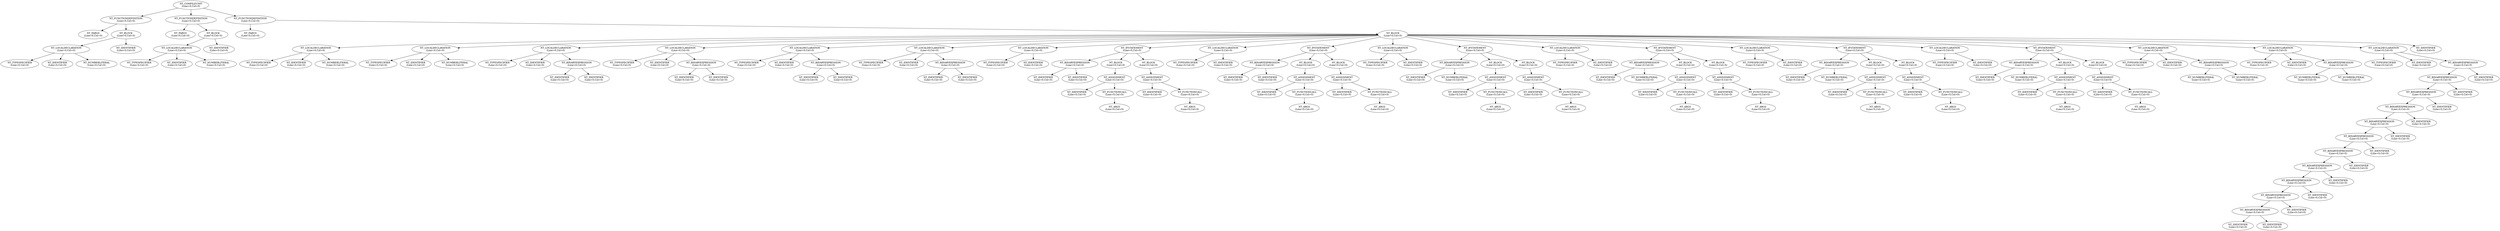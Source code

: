 digraph G {
"NT_COMPILEUNIT_0" [label="NT_COMPILEUNIT\n(Line=0,Col=0)"];
"NT_FUNCTIONDEFINITION_1" [label="NT_FUNCTIONDEFINITION\n(Line=0,Col=0)"];
"NT_COMPILEUNIT_0" -> "NT_FUNCTIONDEFINITION_1";
"NT_FARGS_2" [label="NT_FARGS\n(Line=0,Col=0)"];
"NT_FUNCTIONDEFINITION_1" -> "NT_FARGS_2";
"NT_BLOCK_3" [label="NT_BLOCK\n(Line=0,Col=0)"];
"NT_FUNCTIONDEFINITION_1" -> "NT_BLOCK_3";
"NT_LOCALDECLARATION_4" [label="NT_LOCALDECLARATION\n(Line=0,Col=0)"];
"NT_BLOCK_3" -> "NT_LOCALDECLARATION_4";
"NT_TYPESPECIFIER_5" [label="NT_TYPESPECIFIER\n(Line=0,Col=0)"];
"NT_LOCALDECLARATION_4" -> "NT_TYPESPECIFIER_5";
"NT_IDENTIFIER_6" [label="NT_IDENTIFIER\n(Line=0,Col=0)"];
"NT_LOCALDECLARATION_4" -> "NT_IDENTIFIER_6";
"NT_NUMBERLITERAL_7" [label="NT_NUMBERLITERAL\n(Line=0,Col=0)"];
"NT_LOCALDECLARATION_4" -> "NT_NUMBERLITERAL_7";
"NT_IDENTIFIER_8" [label="NT_IDENTIFIER\n(Line=0,Col=0)"];
"NT_BLOCK_3" -> "NT_IDENTIFIER_8";
"NT_FUNCTIONDEFINITION_9" [label="NT_FUNCTIONDEFINITION\n(Line=0,Col=0)"];
"NT_COMPILEUNIT_0" -> "NT_FUNCTIONDEFINITION_9";
"NT_FARGS_10" [label="NT_FARGS\n(Line=0,Col=0)"];
"NT_FUNCTIONDEFINITION_9" -> "NT_FARGS_10";
"NT_BLOCK_11" [label="NT_BLOCK\n(Line=0,Col=0)"];
"NT_FUNCTIONDEFINITION_9" -> "NT_BLOCK_11";
"NT_LOCALDECLARATION_12" [label="NT_LOCALDECLARATION\n(Line=0,Col=0)"];
"NT_BLOCK_11" -> "NT_LOCALDECLARATION_12";
"NT_TYPESPECIFIER_13" [label="NT_TYPESPECIFIER\n(Line=0,Col=0)"];
"NT_LOCALDECLARATION_12" -> "NT_TYPESPECIFIER_13";
"NT_IDENTIFIER_14" [label="NT_IDENTIFIER\n(Line=0,Col=0)"];
"NT_LOCALDECLARATION_12" -> "NT_IDENTIFIER_14";
"NT_NUMBERLITERAL_15" [label="NT_NUMBERLITERAL\n(Line=0,Col=0)"];
"NT_LOCALDECLARATION_12" -> "NT_NUMBERLITERAL_15";
"NT_IDENTIFIER_16" [label="NT_IDENTIFIER\n(Line=0,Col=0)"];
"NT_BLOCK_11" -> "NT_IDENTIFIER_16";
"NT_FUNCTIONDEFINITION_17" [label="NT_FUNCTIONDEFINITION\n(Line=0,Col=0)"];
"NT_COMPILEUNIT_0" -> "NT_FUNCTIONDEFINITION_17";
"NT_FARGS_18" [label="NT_FARGS\n(Line=0,Col=0)"];
"NT_FUNCTIONDEFINITION_17" -> "NT_FARGS_18";
"NT_BLOCK_19" [label="NT_BLOCK\n(Line=0,Col=0)"];
"NT_FUNCTIONDEFINITION_17" -> "NT_BLOCK_19";
"NT_LOCALDECLARATION_20" [label="NT_LOCALDECLARATION\n(Line=0,Col=0)"];
"NT_BLOCK_19" -> "NT_LOCALDECLARATION_20";
"NT_TYPESPECIFIER_21" [label="NT_TYPESPECIFIER\n(Line=0,Col=0)"];
"NT_LOCALDECLARATION_20" -> "NT_TYPESPECIFIER_21";
"NT_IDENTIFIER_22" [label="NT_IDENTIFIER\n(Line=0,Col=0)"];
"NT_LOCALDECLARATION_20" -> "NT_IDENTIFIER_22";
"NT_NUMBERLITERAL_23" [label="NT_NUMBERLITERAL\n(Line=0,Col=0)"];
"NT_LOCALDECLARATION_20" -> "NT_NUMBERLITERAL_23";
"NT_LOCALDECLARATION_24" [label="NT_LOCALDECLARATION\n(Line=0,Col=0)"];
"NT_BLOCK_19" -> "NT_LOCALDECLARATION_24";
"NT_TYPESPECIFIER_25" [label="NT_TYPESPECIFIER\n(Line=0,Col=0)"];
"NT_LOCALDECLARATION_24" -> "NT_TYPESPECIFIER_25";
"NT_IDENTIFIER_26" [label="NT_IDENTIFIER\n(Line=0,Col=0)"];
"NT_LOCALDECLARATION_24" -> "NT_IDENTIFIER_26";
"NT_NUMBERLITERAL_27" [label="NT_NUMBERLITERAL\n(Line=0,Col=0)"];
"NT_LOCALDECLARATION_24" -> "NT_NUMBERLITERAL_27";
"NT_LOCALDECLARATION_28" [label="NT_LOCALDECLARATION\n(Line=0,Col=0)"];
"NT_BLOCK_19" -> "NT_LOCALDECLARATION_28";
"NT_TYPESPECIFIER_29" [label="NT_TYPESPECIFIER\n(Line=0,Col=0)"];
"NT_LOCALDECLARATION_28" -> "NT_TYPESPECIFIER_29";
"NT_IDENTIFIER_30" [label="NT_IDENTIFIER\n(Line=0,Col=0)"];
"NT_LOCALDECLARATION_28" -> "NT_IDENTIFIER_30";
"NT_BINARYEXPRESSION_31" [label="NT_BINARYEXPRESSION\n(Line=0,Col=0)"];
"NT_LOCALDECLARATION_28" -> "NT_BINARYEXPRESSION_31";
"NT_IDENTIFIER_32" [label="NT_IDENTIFIER\n(Line=0,Col=0)"];
"NT_BINARYEXPRESSION_31" -> "NT_IDENTIFIER_32";
"NT_IDENTIFIER_33" [label="NT_IDENTIFIER\n(Line=0,Col=0)"];
"NT_BINARYEXPRESSION_31" -> "NT_IDENTIFIER_33";
"NT_LOCALDECLARATION_34" [label="NT_LOCALDECLARATION\n(Line=0,Col=0)"];
"NT_BLOCK_19" -> "NT_LOCALDECLARATION_34";
"NT_TYPESPECIFIER_35" [label="NT_TYPESPECIFIER\n(Line=0,Col=0)"];
"NT_LOCALDECLARATION_34" -> "NT_TYPESPECIFIER_35";
"NT_IDENTIFIER_36" [label="NT_IDENTIFIER\n(Line=0,Col=0)"];
"NT_LOCALDECLARATION_34" -> "NT_IDENTIFIER_36";
"NT_BINARYEXPRESSION_37" [label="NT_BINARYEXPRESSION\n(Line=0,Col=0)"];
"NT_LOCALDECLARATION_34" -> "NT_BINARYEXPRESSION_37";
"NT_IDENTIFIER_38" [label="NT_IDENTIFIER\n(Line=0,Col=0)"];
"NT_BINARYEXPRESSION_37" -> "NT_IDENTIFIER_38";
"NT_IDENTIFIER_39" [label="NT_IDENTIFIER\n(Line=0,Col=0)"];
"NT_BINARYEXPRESSION_37" -> "NT_IDENTIFIER_39";
"NT_LOCALDECLARATION_40" [label="NT_LOCALDECLARATION\n(Line=0,Col=0)"];
"NT_BLOCK_19" -> "NT_LOCALDECLARATION_40";
"NT_TYPESPECIFIER_41" [label="NT_TYPESPECIFIER\n(Line=0,Col=0)"];
"NT_LOCALDECLARATION_40" -> "NT_TYPESPECIFIER_41";
"NT_IDENTIFIER_42" [label="NT_IDENTIFIER\n(Line=0,Col=0)"];
"NT_LOCALDECLARATION_40" -> "NT_IDENTIFIER_42";
"NT_BINARYEXPRESSION_43" [label="NT_BINARYEXPRESSION\n(Line=0,Col=0)"];
"NT_LOCALDECLARATION_40" -> "NT_BINARYEXPRESSION_43";
"NT_IDENTIFIER_44" [label="NT_IDENTIFIER\n(Line=0,Col=0)"];
"NT_BINARYEXPRESSION_43" -> "NT_IDENTIFIER_44";
"NT_IDENTIFIER_45" [label="NT_IDENTIFIER\n(Line=0,Col=0)"];
"NT_BINARYEXPRESSION_43" -> "NT_IDENTIFIER_45";
"NT_LOCALDECLARATION_46" [label="NT_LOCALDECLARATION\n(Line=0,Col=0)"];
"NT_BLOCK_19" -> "NT_LOCALDECLARATION_46";
"NT_TYPESPECIFIER_47" [label="NT_TYPESPECIFIER\n(Line=0,Col=0)"];
"NT_LOCALDECLARATION_46" -> "NT_TYPESPECIFIER_47";
"NT_IDENTIFIER_48" [label="NT_IDENTIFIER\n(Line=0,Col=0)"];
"NT_LOCALDECLARATION_46" -> "NT_IDENTIFIER_48";
"NT_BINARYEXPRESSION_49" [label="NT_BINARYEXPRESSION\n(Line=0,Col=0)"];
"NT_LOCALDECLARATION_46" -> "NT_BINARYEXPRESSION_49";
"NT_IDENTIFIER_50" [label="NT_IDENTIFIER\n(Line=0,Col=0)"];
"NT_BINARYEXPRESSION_49" -> "NT_IDENTIFIER_50";
"NT_IDENTIFIER_51" [label="NT_IDENTIFIER\n(Line=0,Col=0)"];
"NT_BINARYEXPRESSION_49" -> "NT_IDENTIFIER_51";
"NT_LOCALDECLARATION_52" [label="NT_LOCALDECLARATION\n(Line=0,Col=0)"];
"NT_BLOCK_19" -> "NT_LOCALDECLARATION_52";
"NT_TYPESPECIFIER_53" [label="NT_TYPESPECIFIER\n(Line=0,Col=0)"];
"NT_LOCALDECLARATION_52" -> "NT_TYPESPECIFIER_53";
"NT_IDENTIFIER_54" [label="NT_IDENTIFIER\n(Line=0,Col=0)"];
"NT_LOCALDECLARATION_52" -> "NT_IDENTIFIER_54";
"NT_IFSTATEMENT_55" [label="NT_IFSTATEMENT\n(Line=0,Col=0)"];
"NT_BLOCK_19" -> "NT_IFSTATEMENT_55";
"NT_BINARYEXPRESSION_56" [label="NT_BINARYEXPRESSION\n(Line=0,Col=0)"];
"NT_IFSTATEMENT_55" -> "NT_BINARYEXPRESSION_56";
"NT_IDENTIFIER_57" [label="NT_IDENTIFIER\n(Line=0,Col=0)"];
"NT_BINARYEXPRESSION_56" -> "NT_IDENTIFIER_57";
"NT_IDENTIFIER_58" [label="NT_IDENTIFIER\n(Line=0,Col=0)"];
"NT_BINARYEXPRESSION_56" -> "NT_IDENTIFIER_58";
"NT_BLOCK_59" [label="NT_BLOCK\n(Line=0,Col=0)"];
"NT_IFSTATEMENT_55" -> "NT_BLOCK_59";
"NT_ASSIGNMENT_60" [label="NT_ASSIGNMENT\n(Line=0,Col=0)"];
"NT_BLOCK_59" -> "NT_ASSIGNMENT_60";
"NT_IDENTIFIER_61" [label="NT_IDENTIFIER\n(Line=0,Col=0)"];
"NT_ASSIGNMENT_60" -> "NT_IDENTIFIER_61";
"NT_FUNCTIONCALL_62" [label="NT_FUNCTIONCALL\n(Line=0,Col=0)"];
"NT_ASSIGNMENT_60" -> "NT_FUNCTIONCALL_62";
"NT_ARGS_63" [label="NT_ARGS\n(Line=0,Col=0)"];
"NT_FUNCTIONCALL_62" -> "NT_ARGS_63";
"NT_BLOCK_64" [label="NT_BLOCK\n(Line=0,Col=0)"];
"NT_IFSTATEMENT_55" -> "NT_BLOCK_64";
"NT_ASSIGNMENT_65" [label="NT_ASSIGNMENT\n(Line=0,Col=0)"];
"NT_BLOCK_64" -> "NT_ASSIGNMENT_65";
"NT_IDENTIFIER_66" [label="NT_IDENTIFIER\n(Line=0,Col=0)"];
"NT_ASSIGNMENT_65" -> "NT_IDENTIFIER_66";
"NT_FUNCTIONCALL_67" [label="NT_FUNCTIONCALL\n(Line=0,Col=0)"];
"NT_ASSIGNMENT_65" -> "NT_FUNCTIONCALL_67";
"NT_ARGS_68" [label="NT_ARGS\n(Line=0,Col=0)"];
"NT_FUNCTIONCALL_67" -> "NT_ARGS_68";
"NT_LOCALDECLARATION_69" [label="NT_LOCALDECLARATION\n(Line=0,Col=0)"];
"NT_BLOCK_19" -> "NT_LOCALDECLARATION_69";
"NT_TYPESPECIFIER_70" [label="NT_TYPESPECIFIER\n(Line=0,Col=0)"];
"NT_LOCALDECLARATION_69" -> "NT_TYPESPECIFIER_70";
"NT_IDENTIFIER_71" [label="NT_IDENTIFIER\n(Line=0,Col=0)"];
"NT_LOCALDECLARATION_69" -> "NT_IDENTIFIER_71";
"NT_IFSTATEMENT_72" [label="NT_IFSTATEMENT\n(Line=0,Col=0)"];
"NT_BLOCK_19" -> "NT_IFSTATEMENT_72";
"NT_BINARYEXPRESSION_73" [label="NT_BINARYEXPRESSION\n(Line=0,Col=0)"];
"NT_IFSTATEMENT_72" -> "NT_BINARYEXPRESSION_73";
"NT_IDENTIFIER_74" [label="NT_IDENTIFIER\n(Line=0,Col=0)"];
"NT_BINARYEXPRESSION_73" -> "NT_IDENTIFIER_74";
"NT_IDENTIFIER_75" [label="NT_IDENTIFIER\n(Line=0,Col=0)"];
"NT_BINARYEXPRESSION_73" -> "NT_IDENTIFIER_75";
"NT_BLOCK_76" [label="NT_BLOCK\n(Line=0,Col=0)"];
"NT_IFSTATEMENT_72" -> "NT_BLOCK_76";
"NT_ASSIGNMENT_77" [label="NT_ASSIGNMENT\n(Line=0,Col=0)"];
"NT_BLOCK_76" -> "NT_ASSIGNMENT_77";
"NT_IDENTIFIER_78" [label="NT_IDENTIFIER\n(Line=0,Col=0)"];
"NT_ASSIGNMENT_77" -> "NT_IDENTIFIER_78";
"NT_FUNCTIONCALL_79" [label="NT_FUNCTIONCALL\n(Line=0,Col=0)"];
"NT_ASSIGNMENT_77" -> "NT_FUNCTIONCALL_79";
"NT_ARGS_80" [label="NT_ARGS\n(Line=0,Col=0)"];
"NT_FUNCTIONCALL_79" -> "NT_ARGS_80";
"NT_BLOCK_81" [label="NT_BLOCK\n(Line=0,Col=0)"];
"NT_IFSTATEMENT_72" -> "NT_BLOCK_81";
"NT_ASSIGNMENT_82" [label="NT_ASSIGNMENT\n(Line=0,Col=0)"];
"NT_BLOCK_81" -> "NT_ASSIGNMENT_82";
"NT_IDENTIFIER_83" [label="NT_IDENTIFIER\n(Line=0,Col=0)"];
"NT_ASSIGNMENT_82" -> "NT_IDENTIFIER_83";
"NT_FUNCTIONCALL_84" [label="NT_FUNCTIONCALL\n(Line=0,Col=0)"];
"NT_ASSIGNMENT_82" -> "NT_FUNCTIONCALL_84";
"NT_ARGS_85" [label="NT_ARGS\n(Line=0,Col=0)"];
"NT_FUNCTIONCALL_84" -> "NT_ARGS_85";
"NT_LOCALDECLARATION_86" [label="NT_LOCALDECLARATION\n(Line=0,Col=0)"];
"NT_BLOCK_19" -> "NT_LOCALDECLARATION_86";
"NT_TYPESPECIFIER_87" [label="NT_TYPESPECIFIER\n(Line=0,Col=0)"];
"NT_LOCALDECLARATION_86" -> "NT_TYPESPECIFIER_87";
"NT_IDENTIFIER_88" [label="NT_IDENTIFIER\n(Line=0,Col=0)"];
"NT_LOCALDECLARATION_86" -> "NT_IDENTIFIER_88";
"NT_IFSTATEMENT_89" [label="NT_IFSTATEMENT\n(Line=0,Col=0)"];
"NT_BLOCK_19" -> "NT_IFSTATEMENT_89";
"NT_BINARYEXPRESSION_90" [label="NT_BINARYEXPRESSION\n(Line=0,Col=0)"];
"NT_IFSTATEMENT_89" -> "NT_BINARYEXPRESSION_90";
"NT_IDENTIFIER_91" [label="NT_IDENTIFIER\n(Line=0,Col=0)"];
"NT_BINARYEXPRESSION_90" -> "NT_IDENTIFIER_91";
"NT_NUMBERLITERAL_92" [label="NT_NUMBERLITERAL\n(Line=0,Col=0)"];
"NT_BINARYEXPRESSION_90" -> "NT_NUMBERLITERAL_92";
"NT_BLOCK_93" [label="NT_BLOCK\n(Line=0,Col=0)"];
"NT_IFSTATEMENT_89" -> "NT_BLOCK_93";
"NT_ASSIGNMENT_94" [label="NT_ASSIGNMENT\n(Line=0,Col=0)"];
"NT_BLOCK_93" -> "NT_ASSIGNMENT_94";
"NT_IDENTIFIER_95" [label="NT_IDENTIFIER\n(Line=0,Col=0)"];
"NT_ASSIGNMENT_94" -> "NT_IDENTIFIER_95";
"NT_FUNCTIONCALL_96" [label="NT_FUNCTIONCALL\n(Line=0,Col=0)"];
"NT_ASSIGNMENT_94" -> "NT_FUNCTIONCALL_96";
"NT_ARGS_97" [label="NT_ARGS\n(Line=0,Col=0)"];
"NT_FUNCTIONCALL_96" -> "NT_ARGS_97";
"NT_BLOCK_98" [label="NT_BLOCK\n(Line=0,Col=0)"];
"NT_IFSTATEMENT_89" -> "NT_BLOCK_98";
"NT_ASSIGNMENT_99" [label="NT_ASSIGNMENT\n(Line=0,Col=0)"];
"NT_BLOCK_98" -> "NT_ASSIGNMENT_99";
"NT_IDENTIFIER_100" [label="NT_IDENTIFIER\n(Line=0,Col=0)"];
"NT_ASSIGNMENT_99" -> "NT_IDENTIFIER_100";
"NT_FUNCTIONCALL_101" [label="NT_FUNCTIONCALL\n(Line=0,Col=0)"];
"NT_ASSIGNMENT_99" -> "NT_FUNCTIONCALL_101";
"NT_ARGS_102" [label="NT_ARGS\n(Line=0,Col=0)"];
"NT_FUNCTIONCALL_101" -> "NT_ARGS_102";
"NT_LOCALDECLARATION_103" [label="NT_LOCALDECLARATION\n(Line=0,Col=0)"];
"NT_BLOCK_19" -> "NT_LOCALDECLARATION_103";
"NT_TYPESPECIFIER_104" [label="NT_TYPESPECIFIER\n(Line=0,Col=0)"];
"NT_LOCALDECLARATION_103" -> "NT_TYPESPECIFIER_104";
"NT_IDENTIFIER_105" [label="NT_IDENTIFIER\n(Line=0,Col=0)"];
"NT_LOCALDECLARATION_103" -> "NT_IDENTIFIER_105";
"NT_IFSTATEMENT_106" [label="NT_IFSTATEMENT\n(Line=0,Col=0)"];
"NT_BLOCK_19" -> "NT_IFSTATEMENT_106";
"NT_BINARYEXPRESSION_107" [label="NT_BINARYEXPRESSION\n(Line=0,Col=0)"];
"NT_IFSTATEMENT_106" -> "NT_BINARYEXPRESSION_107";
"NT_IDENTIFIER_108" [label="NT_IDENTIFIER\n(Line=0,Col=0)"];
"NT_BINARYEXPRESSION_107" -> "NT_IDENTIFIER_108";
"NT_NUMBERLITERAL_109" [label="NT_NUMBERLITERAL\n(Line=0,Col=0)"];
"NT_BINARYEXPRESSION_107" -> "NT_NUMBERLITERAL_109";
"NT_BLOCK_110" [label="NT_BLOCK\n(Line=0,Col=0)"];
"NT_IFSTATEMENT_106" -> "NT_BLOCK_110";
"NT_ASSIGNMENT_111" [label="NT_ASSIGNMENT\n(Line=0,Col=0)"];
"NT_BLOCK_110" -> "NT_ASSIGNMENT_111";
"NT_IDENTIFIER_112" [label="NT_IDENTIFIER\n(Line=0,Col=0)"];
"NT_ASSIGNMENT_111" -> "NT_IDENTIFIER_112";
"NT_FUNCTIONCALL_113" [label="NT_FUNCTIONCALL\n(Line=0,Col=0)"];
"NT_ASSIGNMENT_111" -> "NT_FUNCTIONCALL_113";
"NT_ARGS_114" [label="NT_ARGS\n(Line=0,Col=0)"];
"NT_FUNCTIONCALL_113" -> "NT_ARGS_114";
"NT_BLOCK_115" [label="NT_BLOCK\n(Line=0,Col=0)"];
"NT_IFSTATEMENT_106" -> "NT_BLOCK_115";
"NT_ASSIGNMENT_116" [label="NT_ASSIGNMENT\n(Line=0,Col=0)"];
"NT_BLOCK_115" -> "NT_ASSIGNMENT_116";
"NT_IDENTIFIER_117" [label="NT_IDENTIFIER\n(Line=0,Col=0)"];
"NT_ASSIGNMENT_116" -> "NT_IDENTIFIER_117";
"NT_FUNCTIONCALL_118" [label="NT_FUNCTIONCALL\n(Line=0,Col=0)"];
"NT_ASSIGNMENT_116" -> "NT_FUNCTIONCALL_118";
"NT_ARGS_119" [label="NT_ARGS\n(Line=0,Col=0)"];
"NT_FUNCTIONCALL_118" -> "NT_ARGS_119";
"NT_LOCALDECLARATION_120" [label="NT_LOCALDECLARATION\n(Line=0,Col=0)"];
"NT_BLOCK_19" -> "NT_LOCALDECLARATION_120";
"NT_TYPESPECIFIER_121" [label="NT_TYPESPECIFIER\n(Line=0,Col=0)"];
"NT_LOCALDECLARATION_120" -> "NT_TYPESPECIFIER_121";
"NT_IDENTIFIER_122" [label="NT_IDENTIFIER\n(Line=0,Col=0)"];
"NT_LOCALDECLARATION_120" -> "NT_IDENTIFIER_122";
"NT_IFSTATEMENT_123" [label="NT_IFSTATEMENT\n(Line=0,Col=0)"];
"NT_BLOCK_19" -> "NT_IFSTATEMENT_123";
"NT_BINARYEXPRESSION_124" [label="NT_BINARYEXPRESSION\n(Line=0,Col=0)"];
"NT_IFSTATEMENT_123" -> "NT_BINARYEXPRESSION_124";
"NT_IDENTIFIER_125" [label="NT_IDENTIFIER\n(Line=0,Col=0)"];
"NT_BINARYEXPRESSION_124" -> "NT_IDENTIFIER_125";
"NT_NUMBERLITERAL_126" [label="NT_NUMBERLITERAL\n(Line=0,Col=0)"];
"NT_BINARYEXPRESSION_124" -> "NT_NUMBERLITERAL_126";
"NT_BLOCK_127" [label="NT_BLOCK\n(Line=0,Col=0)"];
"NT_IFSTATEMENT_123" -> "NT_BLOCK_127";
"NT_ASSIGNMENT_128" [label="NT_ASSIGNMENT\n(Line=0,Col=0)"];
"NT_BLOCK_127" -> "NT_ASSIGNMENT_128";
"NT_IDENTIFIER_129" [label="NT_IDENTIFIER\n(Line=0,Col=0)"];
"NT_ASSIGNMENT_128" -> "NT_IDENTIFIER_129";
"NT_FUNCTIONCALL_130" [label="NT_FUNCTIONCALL\n(Line=0,Col=0)"];
"NT_ASSIGNMENT_128" -> "NT_FUNCTIONCALL_130";
"NT_ARGS_131" [label="NT_ARGS\n(Line=0,Col=0)"];
"NT_FUNCTIONCALL_130" -> "NT_ARGS_131";
"NT_BLOCK_132" [label="NT_BLOCK\n(Line=0,Col=0)"];
"NT_IFSTATEMENT_123" -> "NT_BLOCK_132";
"NT_ASSIGNMENT_133" [label="NT_ASSIGNMENT\n(Line=0,Col=0)"];
"NT_BLOCK_132" -> "NT_ASSIGNMENT_133";
"NT_IDENTIFIER_134" [label="NT_IDENTIFIER\n(Line=0,Col=0)"];
"NT_ASSIGNMENT_133" -> "NT_IDENTIFIER_134";
"NT_FUNCTIONCALL_135" [label="NT_FUNCTIONCALL\n(Line=0,Col=0)"];
"NT_ASSIGNMENT_133" -> "NT_FUNCTIONCALL_135";
"NT_ARGS_136" [label="NT_ARGS\n(Line=0,Col=0)"];
"NT_FUNCTIONCALL_135" -> "NT_ARGS_136";
"NT_LOCALDECLARATION_137" [label="NT_LOCALDECLARATION\n(Line=0,Col=0)"];
"NT_BLOCK_19" -> "NT_LOCALDECLARATION_137";
"NT_TYPESPECIFIER_138" [label="NT_TYPESPECIFIER\n(Line=0,Col=0)"];
"NT_LOCALDECLARATION_137" -> "NT_TYPESPECIFIER_138";
"NT_IDENTIFIER_139" [label="NT_IDENTIFIER\n(Line=0,Col=0)"];
"NT_LOCALDECLARATION_137" -> "NT_IDENTIFIER_139";
"NT_IFSTATEMENT_140" [label="NT_IFSTATEMENT\n(Line=0,Col=0)"];
"NT_BLOCK_19" -> "NT_IFSTATEMENT_140";
"NT_BINARYEXPRESSION_141" [label="NT_BINARYEXPRESSION\n(Line=0,Col=0)"];
"NT_IFSTATEMENT_140" -> "NT_BINARYEXPRESSION_141";
"NT_IDENTIFIER_142" [label="NT_IDENTIFIER\n(Line=0,Col=0)"];
"NT_BINARYEXPRESSION_141" -> "NT_IDENTIFIER_142";
"NT_NUMBERLITERAL_143" [label="NT_NUMBERLITERAL\n(Line=0,Col=0)"];
"NT_BINARYEXPRESSION_141" -> "NT_NUMBERLITERAL_143";
"NT_BLOCK_144" [label="NT_BLOCK\n(Line=0,Col=0)"];
"NT_IFSTATEMENT_140" -> "NT_BLOCK_144";
"NT_ASSIGNMENT_145" [label="NT_ASSIGNMENT\n(Line=0,Col=0)"];
"NT_BLOCK_144" -> "NT_ASSIGNMENT_145";
"NT_IDENTIFIER_146" [label="NT_IDENTIFIER\n(Line=0,Col=0)"];
"NT_ASSIGNMENT_145" -> "NT_IDENTIFIER_146";
"NT_FUNCTIONCALL_147" [label="NT_FUNCTIONCALL\n(Line=0,Col=0)"];
"NT_ASSIGNMENT_145" -> "NT_FUNCTIONCALL_147";
"NT_ARGS_148" [label="NT_ARGS\n(Line=0,Col=0)"];
"NT_FUNCTIONCALL_147" -> "NT_ARGS_148";
"NT_BLOCK_149" [label="NT_BLOCK\n(Line=0,Col=0)"];
"NT_IFSTATEMENT_140" -> "NT_BLOCK_149";
"NT_ASSIGNMENT_150" [label="NT_ASSIGNMENT\n(Line=0,Col=0)"];
"NT_BLOCK_149" -> "NT_ASSIGNMENT_150";
"NT_IDENTIFIER_151" [label="NT_IDENTIFIER\n(Line=0,Col=0)"];
"NT_ASSIGNMENT_150" -> "NT_IDENTIFIER_151";
"NT_FUNCTIONCALL_152" [label="NT_FUNCTIONCALL\n(Line=0,Col=0)"];
"NT_ASSIGNMENT_150" -> "NT_FUNCTIONCALL_152";
"NT_ARGS_153" [label="NT_ARGS\n(Line=0,Col=0)"];
"NT_FUNCTIONCALL_152" -> "NT_ARGS_153";
"NT_LOCALDECLARATION_154" [label="NT_LOCALDECLARATION\n(Line=0,Col=0)"];
"NT_BLOCK_19" -> "NT_LOCALDECLARATION_154";
"NT_TYPESPECIFIER_155" [label="NT_TYPESPECIFIER\n(Line=0,Col=0)"];
"NT_LOCALDECLARATION_154" -> "NT_TYPESPECIFIER_155";
"NT_IDENTIFIER_156" [label="NT_IDENTIFIER\n(Line=0,Col=0)"];
"NT_LOCALDECLARATION_154" -> "NT_IDENTIFIER_156";
"NT_BINARYEXPRESSION_157" [label="NT_BINARYEXPRESSION\n(Line=0,Col=0)"];
"NT_LOCALDECLARATION_154" -> "NT_BINARYEXPRESSION_157";
"NT_NUMBERLITERAL_158" [label="NT_NUMBERLITERAL\n(Line=0,Col=0)"];
"NT_BINARYEXPRESSION_157" -> "NT_NUMBERLITERAL_158";
"NT_NUMBERLITERAL_159" [label="NT_NUMBERLITERAL\n(Line=0,Col=0)"];
"NT_BINARYEXPRESSION_157" -> "NT_NUMBERLITERAL_159";
"NT_LOCALDECLARATION_160" [label="NT_LOCALDECLARATION\n(Line=0,Col=0)"];
"NT_BLOCK_19" -> "NT_LOCALDECLARATION_160";
"NT_TYPESPECIFIER_161" [label="NT_TYPESPECIFIER\n(Line=0,Col=0)"];
"NT_LOCALDECLARATION_160" -> "NT_TYPESPECIFIER_161";
"NT_IDENTIFIER_162" [label="NT_IDENTIFIER\n(Line=0,Col=0)"];
"NT_LOCALDECLARATION_160" -> "NT_IDENTIFIER_162";
"NT_BINARYEXPRESSION_163" [label="NT_BINARYEXPRESSION\n(Line=0,Col=0)"];
"NT_LOCALDECLARATION_160" -> "NT_BINARYEXPRESSION_163";
"NT_NUMBERLITERAL_164" [label="NT_NUMBERLITERAL\n(Line=0,Col=0)"];
"NT_BINARYEXPRESSION_163" -> "NT_NUMBERLITERAL_164";
"NT_NUMBERLITERAL_165" [label="NT_NUMBERLITERAL\n(Line=0,Col=0)"];
"NT_BINARYEXPRESSION_163" -> "NT_NUMBERLITERAL_165";
"NT_LOCALDECLARATION_166" [label="NT_LOCALDECLARATION\n(Line=0,Col=0)"];
"NT_BLOCK_19" -> "NT_LOCALDECLARATION_166";
"NT_TYPESPECIFIER_167" [label="NT_TYPESPECIFIER\n(Line=0,Col=0)"];
"NT_LOCALDECLARATION_166" -> "NT_TYPESPECIFIER_167";
"NT_IDENTIFIER_168" [label="NT_IDENTIFIER\n(Line=0,Col=0)"];
"NT_LOCALDECLARATION_166" -> "NT_IDENTIFIER_168";
"NT_BINARYEXPRESSION_169" [label="NT_BINARYEXPRESSION\n(Line=0,Col=0)"];
"NT_LOCALDECLARATION_166" -> "NT_BINARYEXPRESSION_169";
"NT_BINARYEXPRESSION_170" [label="NT_BINARYEXPRESSION\n(Line=0,Col=0)"];
"NT_BINARYEXPRESSION_169" -> "NT_BINARYEXPRESSION_170";
"NT_BINARYEXPRESSION_171" [label="NT_BINARYEXPRESSION\n(Line=0,Col=0)"];
"NT_BINARYEXPRESSION_170" -> "NT_BINARYEXPRESSION_171";
"NT_BINARYEXPRESSION_172" [label="NT_BINARYEXPRESSION\n(Line=0,Col=0)"];
"NT_BINARYEXPRESSION_171" -> "NT_BINARYEXPRESSION_172";
"NT_BINARYEXPRESSION_173" [label="NT_BINARYEXPRESSION\n(Line=0,Col=0)"];
"NT_BINARYEXPRESSION_172" -> "NT_BINARYEXPRESSION_173";
"NT_BINARYEXPRESSION_174" [label="NT_BINARYEXPRESSION\n(Line=0,Col=0)"];
"NT_BINARYEXPRESSION_173" -> "NT_BINARYEXPRESSION_174";
"NT_BINARYEXPRESSION_175" [label="NT_BINARYEXPRESSION\n(Line=0,Col=0)"];
"NT_BINARYEXPRESSION_174" -> "NT_BINARYEXPRESSION_175";
"NT_BINARYEXPRESSION_176" [label="NT_BINARYEXPRESSION\n(Line=0,Col=0)"];
"NT_BINARYEXPRESSION_175" -> "NT_BINARYEXPRESSION_176";
"NT_BINARYEXPRESSION_177" [label="NT_BINARYEXPRESSION\n(Line=0,Col=0)"];
"NT_BINARYEXPRESSION_176" -> "NT_BINARYEXPRESSION_177";
"NT_BINARYEXPRESSION_178" [label="NT_BINARYEXPRESSION\n(Line=0,Col=0)"];
"NT_BINARYEXPRESSION_177" -> "NT_BINARYEXPRESSION_178";
"NT_BINARYEXPRESSION_179" [label="NT_BINARYEXPRESSION\n(Line=0,Col=0)"];
"NT_BINARYEXPRESSION_178" -> "NT_BINARYEXPRESSION_179";
"NT_IDENTIFIER_180" [label="NT_IDENTIFIER\n(Line=0,Col=0)"];
"NT_BINARYEXPRESSION_179" -> "NT_IDENTIFIER_180";
"NT_IDENTIFIER_181" [label="NT_IDENTIFIER\n(Line=0,Col=0)"];
"NT_BINARYEXPRESSION_179" -> "NT_IDENTIFIER_181";
"NT_IDENTIFIER_182" [label="NT_IDENTIFIER\n(Line=0,Col=0)"];
"NT_BINARYEXPRESSION_178" -> "NT_IDENTIFIER_182";
"NT_IDENTIFIER_183" [label="NT_IDENTIFIER\n(Line=0,Col=0)"];
"NT_BINARYEXPRESSION_177" -> "NT_IDENTIFIER_183";
"NT_IDENTIFIER_184" [label="NT_IDENTIFIER\n(Line=0,Col=0)"];
"NT_BINARYEXPRESSION_176" -> "NT_IDENTIFIER_184";
"NT_IDENTIFIER_185" [label="NT_IDENTIFIER\n(Line=0,Col=0)"];
"NT_BINARYEXPRESSION_175" -> "NT_IDENTIFIER_185";
"NT_IDENTIFIER_186" [label="NT_IDENTIFIER\n(Line=0,Col=0)"];
"NT_BINARYEXPRESSION_174" -> "NT_IDENTIFIER_186";
"NT_IDENTIFIER_187" [label="NT_IDENTIFIER\n(Line=0,Col=0)"];
"NT_BINARYEXPRESSION_173" -> "NT_IDENTIFIER_187";
"NT_IDENTIFIER_188" [label="NT_IDENTIFIER\n(Line=0,Col=0)"];
"NT_BINARYEXPRESSION_172" -> "NT_IDENTIFIER_188";
"NT_IDENTIFIER_189" [label="NT_IDENTIFIER\n(Line=0,Col=0)"];
"NT_BINARYEXPRESSION_171" -> "NT_IDENTIFIER_189";
"NT_IDENTIFIER_190" [label="NT_IDENTIFIER\n(Line=0,Col=0)"];
"NT_BINARYEXPRESSION_170" -> "NT_IDENTIFIER_190";
"NT_IDENTIFIER_191" [label="NT_IDENTIFIER\n(Line=0,Col=0)"];
"NT_BINARYEXPRESSION_169" -> "NT_IDENTIFIER_191";
"NT_IDENTIFIER_192" [label="NT_IDENTIFIER\n(Line=0,Col=0)"];
"NT_BLOCK_19" -> "NT_IDENTIFIER_192";
}
